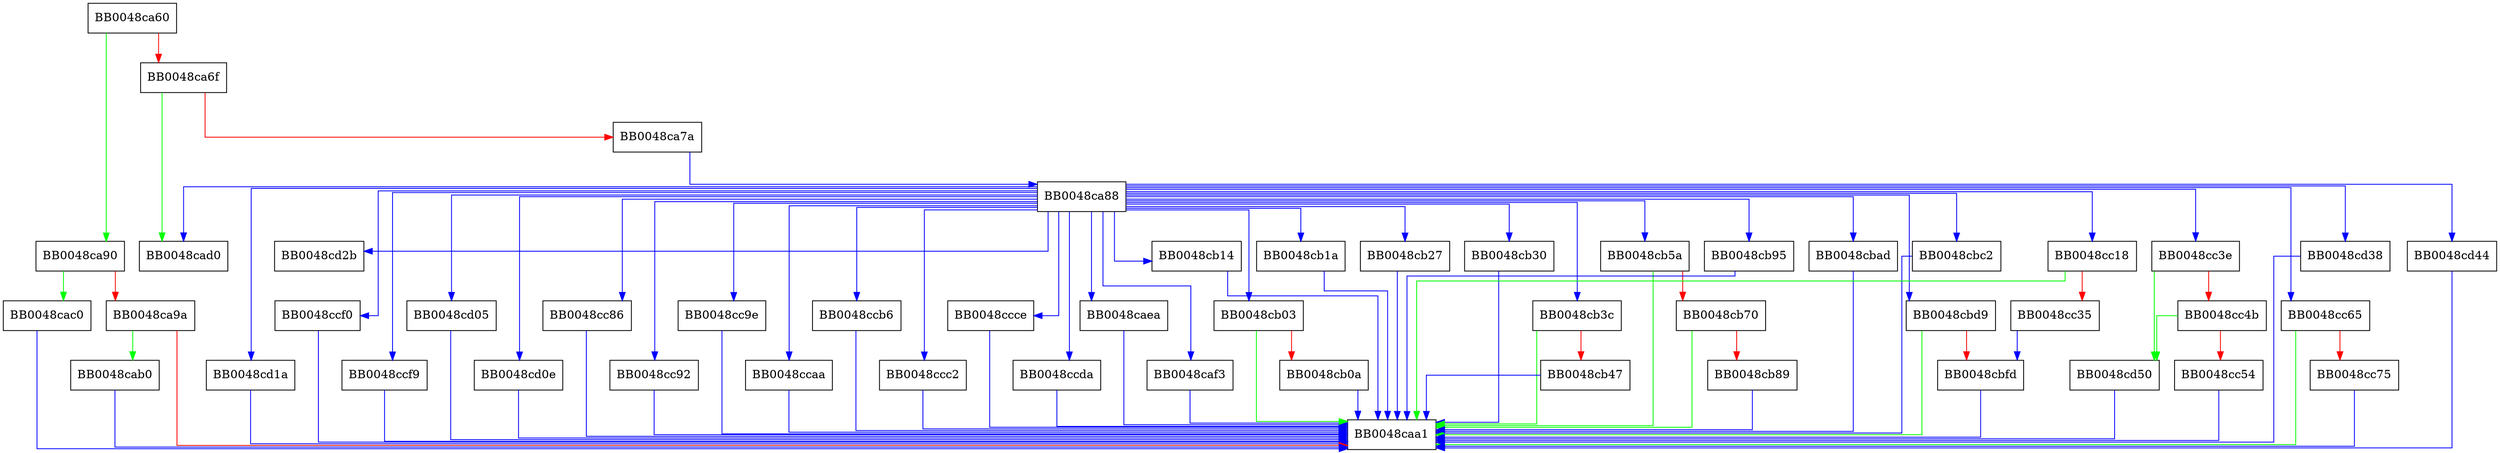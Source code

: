 digraph SSL_CTX_ctrl {
  node [shape="box"];
  graph [splines=ortho];
  BB0048ca60 -> BB0048ca90 [color="green"];
  BB0048ca60 -> BB0048ca6f [color="red"];
  BB0048ca6f -> BB0048cad0 [color="green"];
  BB0048ca6f -> BB0048ca7a [color="red"];
  BB0048ca7a -> BB0048ca88 [color="blue"];
  BB0048ca88 -> BB0048cd1a [color="blue"];
  BB0048ca88 -> BB0048cad0 [color="blue"];
  BB0048ca88 -> BB0048cd2b [color="blue"];
  BB0048ca88 -> BB0048ccf0 [color="blue"];
  BB0048ca88 -> BB0048ccf9 [color="blue"];
  BB0048ca88 -> BB0048cd05 [color="blue"];
  BB0048ca88 -> BB0048cd0e [color="blue"];
  BB0048ca88 -> BB0048cc86 [color="blue"];
  BB0048ca88 -> BB0048cc92 [color="blue"];
  BB0048ca88 -> BB0048cc9e [color="blue"];
  BB0048ca88 -> BB0048ccaa [color="blue"];
  BB0048ca88 -> BB0048ccb6 [color="blue"];
  BB0048ca88 -> BB0048ccc2 [color="blue"];
  BB0048ca88 -> BB0048ccce [color="blue"];
  BB0048ca88 -> BB0048ccda [color="blue"];
  BB0048ca88 -> BB0048caea [color="blue"];
  BB0048ca88 -> BB0048caf3 [color="blue"];
  BB0048ca88 -> BB0048cb03 [color="blue"];
  BB0048ca88 -> BB0048cb14 [color="blue"];
  BB0048ca88 -> BB0048cb1a [color="blue"];
  BB0048ca88 -> BB0048cb27 [color="blue"];
  BB0048ca88 -> BB0048cb30 [color="blue"];
  BB0048ca88 -> BB0048cb3c [color="blue"];
  BB0048ca88 -> BB0048cb5a [color="blue"];
  BB0048ca88 -> BB0048cb95 [color="blue"];
  BB0048ca88 -> BB0048cbad [color="blue"];
  BB0048ca88 -> BB0048cbc2 [color="blue"];
  BB0048ca88 -> BB0048cbd9 [color="blue"];
  BB0048ca88 -> BB0048cc18 [color="blue"];
  BB0048ca88 -> BB0048cc3e [color="blue"];
  BB0048ca88 -> BB0048cc65 [color="blue"];
  BB0048ca88 -> BB0048cd38 [color="blue"];
  BB0048ca88 -> BB0048cd44 [color="blue"];
  BB0048ca90 -> BB0048cac0 [color="green"];
  BB0048ca90 -> BB0048ca9a [color="red"];
  BB0048ca9a -> BB0048cab0 [color="green"];
  BB0048ca9a -> BB0048caa1 [color="red"];
  BB0048cab0 -> BB0048caa1 [color="blue"];
  BB0048cac0 -> BB0048caa1 [color="blue"];
  BB0048caea -> BB0048caa1 [color="blue"];
  BB0048caf3 -> BB0048caa1 [color="blue"];
  BB0048cb03 -> BB0048caa1 [color="green"];
  BB0048cb03 -> BB0048cb0a [color="red"];
  BB0048cb0a -> BB0048caa1 [color="blue"];
  BB0048cb14 -> BB0048caa1 [color="blue"];
  BB0048cb1a -> BB0048caa1 [color="blue"];
  BB0048cb27 -> BB0048caa1 [color="blue"];
  BB0048cb30 -> BB0048caa1 [color="blue"];
  BB0048cb3c -> BB0048caa1 [color="green"];
  BB0048cb3c -> BB0048cb47 [color="red"];
  BB0048cb47 -> BB0048caa1 [color="blue"];
  BB0048cb5a -> BB0048caa1 [color="green"];
  BB0048cb5a -> BB0048cb70 [color="red"];
  BB0048cb70 -> BB0048caa1 [color="green"];
  BB0048cb70 -> BB0048cb89 [color="red"];
  BB0048cb89 -> BB0048caa1 [color="blue"];
  BB0048cb95 -> BB0048caa1 [color="blue"];
  BB0048cbad -> BB0048caa1 [color="blue"];
  BB0048cbc2 -> BB0048caa1 [color="blue"];
  BB0048cbd9 -> BB0048caa1 [color="green"];
  BB0048cbd9 -> BB0048cbfd [color="red"];
  BB0048cbfd -> BB0048caa1 [color="blue"];
  BB0048cc18 -> BB0048caa1 [color="green"];
  BB0048cc18 -> BB0048cc35 [color="red"];
  BB0048cc35 -> BB0048cbfd [color="blue"];
  BB0048cc3e -> BB0048cd50 [color="green"];
  BB0048cc3e -> BB0048cc4b [color="red"];
  BB0048cc4b -> BB0048cd50 [color="green"];
  BB0048cc4b -> BB0048cc54 [color="red"];
  BB0048cc54 -> BB0048caa1 [color="blue"];
  BB0048cc65 -> BB0048caa1 [color="green"];
  BB0048cc65 -> BB0048cc75 [color="red"];
  BB0048cc75 -> BB0048caa1 [color="blue"];
  BB0048cc86 -> BB0048caa1 [color="blue"];
  BB0048cc92 -> BB0048caa1 [color="blue"];
  BB0048cc9e -> BB0048caa1 [color="blue"];
  BB0048ccaa -> BB0048caa1 [color="blue"];
  BB0048ccb6 -> BB0048caa1 [color="blue"];
  BB0048ccc2 -> BB0048caa1 [color="blue"];
  BB0048ccce -> BB0048caa1 [color="blue"];
  BB0048ccda -> BB0048caa1 [color="blue"];
  BB0048ccf0 -> BB0048caa1 [color="blue"];
  BB0048ccf9 -> BB0048caa1 [color="blue"];
  BB0048cd05 -> BB0048caa1 [color="blue"];
  BB0048cd0e -> BB0048caa1 [color="blue"];
  BB0048cd1a -> BB0048caa1 [color="blue"];
  BB0048cd38 -> BB0048caa1 [color="blue"];
  BB0048cd44 -> BB0048caa1 [color="blue"];
  BB0048cd50 -> BB0048caa1 [color="blue"];
}